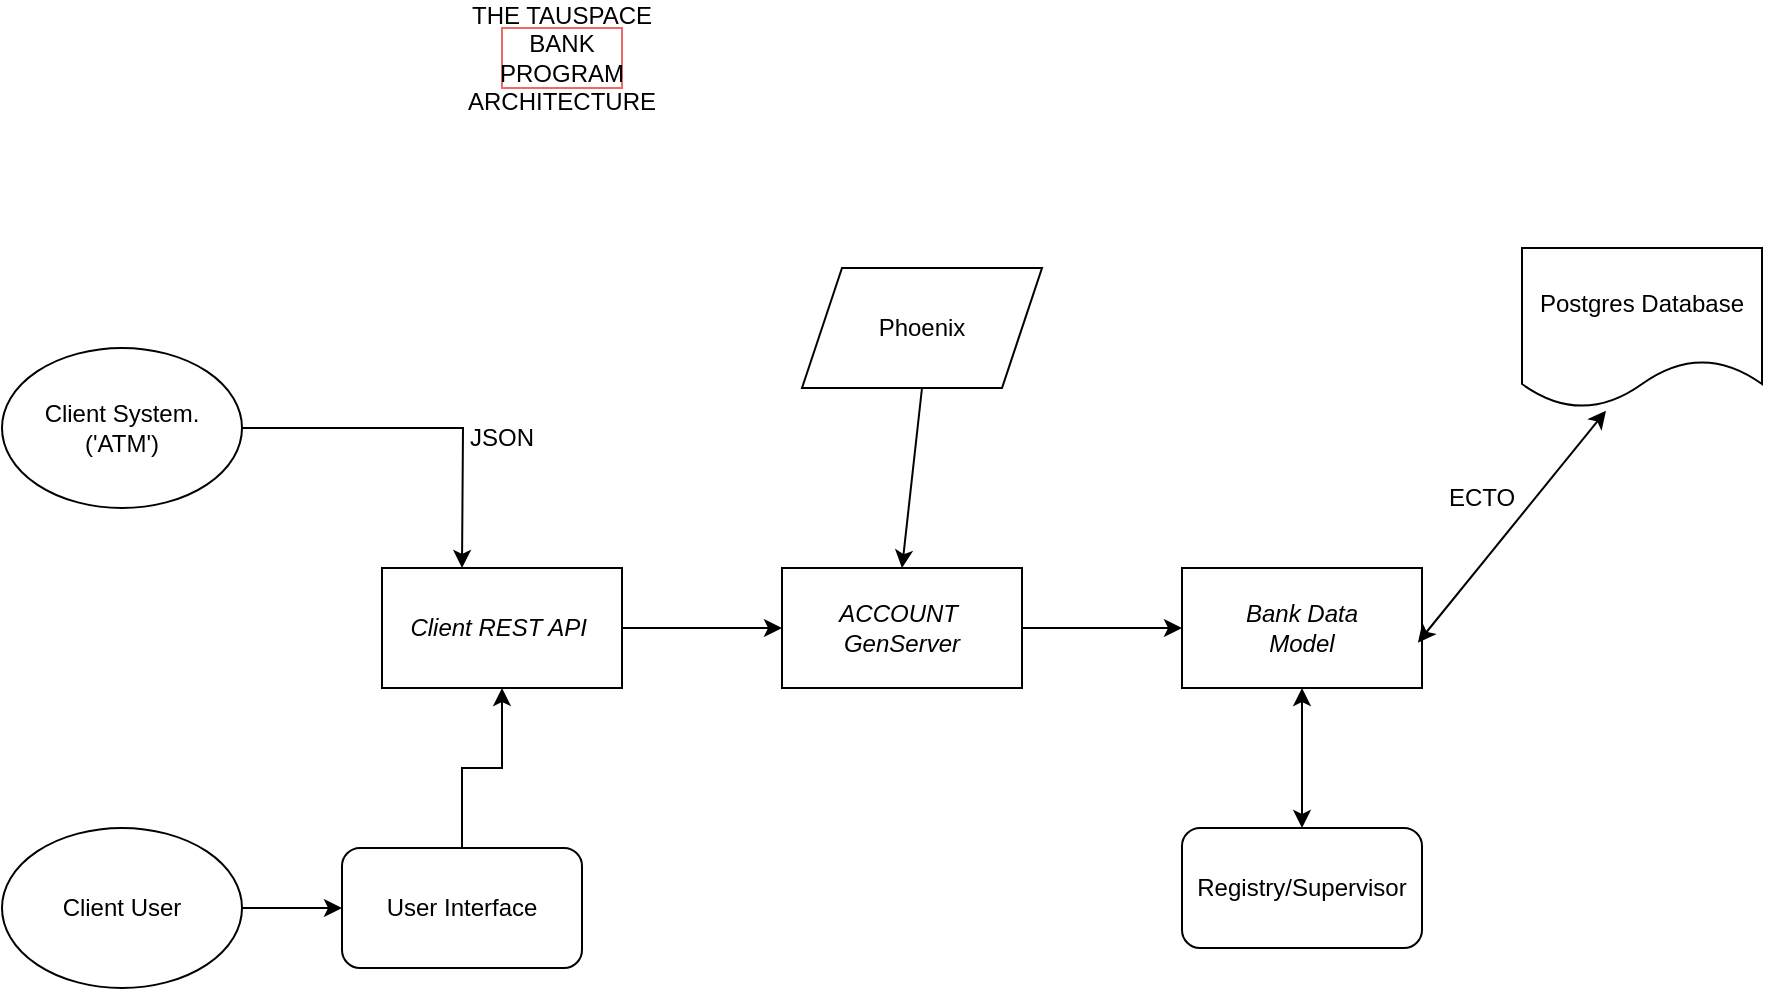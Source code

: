 <mxfile version="21.6.1" type="device">
  <diagram name="Page-1" id="D5XihtfsH5RFpaHhEKw4">
    <mxGraphModel dx="778" dy="495" grid="1" gridSize="10" guides="1" tooltips="1" connect="1" arrows="1" fold="1" page="1" pageScale="1" pageWidth="850" pageHeight="1100" math="0" shadow="0">
      <root>
        <mxCell id="0" />
        <mxCell id="1" parent="0" />
        <mxCell id="0P7jb8mBJZbu5w67jT8d-1" value="THE TAUSPACE BANK PROGRAM ARCHITECTURE" style="text;html=1;strokeColor=#EA6B66;fillColor=none;align=center;verticalAlign=middle;whiteSpace=wrap;rounded=0;" vertex="1" parent="1">
          <mxGeometry x="290" y="40" width="60" height="30" as="geometry" />
        </mxCell>
        <mxCell id="0P7jb8mBJZbu5w67jT8d-4" style="edgeStyle=orthogonalEdgeStyle;rounded=0;orthogonalLoop=1;jettySize=auto;html=1;exitX=1;exitY=0.5;exitDx=0;exitDy=0;" edge="1" parent="1" source="0P7jb8mBJZbu5w67jT8d-3">
          <mxGeometry relative="1" as="geometry">
            <mxPoint x="270" y="310" as="targetPoint" />
            <mxPoint x="200" y="210" as="sourcePoint" />
          </mxGeometry>
        </mxCell>
        <mxCell id="0P7jb8mBJZbu5w67jT8d-3" value="Client System.&lt;br&gt;(&#39;ATM&#39;)" style="ellipse;whiteSpace=wrap;html=1;" vertex="1" parent="1">
          <mxGeometry x="40" y="200" width="120" height="80" as="geometry" />
        </mxCell>
        <mxCell id="0P7jb8mBJZbu5w67jT8d-7" value="" style="edgeStyle=orthogonalEdgeStyle;rounded=0;orthogonalLoop=1;jettySize=auto;html=1;" edge="1" parent="1" source="0P7jb8mBJZbu5w67jT8d-5" target="0P7jb8mBJZbu5w67jT8d-6">
          <mxGeometry relative="1" as="geometry" />
        </mxCell>
        <mxCell id="0P7jb8mBJZbu5w67jT8d-5" value="&lt;i&gt;Client REST API&amp;nbsp;&lt;/i&gt;" style="rounded=0;whiteSpace=wrap;html=1;" vertex="1" parent="1">
          <mxGeometry x="230" y="310" width="120" height="60" as="geometry" />
        </mxCell>
        <mxCell id="0P7jb8mBJZbu5w67jT8d-9" value="" style="edgeStyle=orthogonalEdgeStyle;rounded=0;orthogonalLoop=1;jettySize=auto;html=1;" edge="1" parent="1" source="0P7jb8mBJZbu5w67jT8d-6" target="0P7jb8mBJZbu5w67jT8d-8">
          <mxGeometry relative="1" as="geometry" />
        </mxCell>
        <mxCell id="0P7jb8mBJZbu5w67jT8d-6" value="&lt;i&gt;ACCOUNT&amp;nbsp;&lt;br&gt;GenServer&lt;br&gt;&lt;/i&gt;" style="rounded=0;whiteSpace=wrap;html=1;" vertex="1" parent="1">
          <mxGeometry x="430" y="310" width="120" height="60" as="geometry" />
        </mxCell>
        <mxCell id="0P7jb8mBJZbu5w67jT8d-8" value="&lt;i&gt;Bank Data&lt;br&gt;Model&lt;br&gt;&lt;/i&gt;" style="rounded=0;whiteSpace=wrap;html=1;" vertex="1" parent="1">
          <mxGeometry x="630" y="310" width="120" height="60" as="geometry" />
        </mxCell>
        <mxCell id="0P7jb8mBJZbu5w67jT8d-11" style="edgeStyle=orthogonalEdgeStyle;rounded=0;orthogonalLoop=1;jettySize=auto;html=1;" edge="1" parent="1" source="0P7jb8mBJZbu5w67jT8d-10" target="0P7jb8mBJZbu5w67jT8d-12">
          <mxGeometry relative="1" as="geometry">
            <mxPoint x="210" y="480" as="targetPoint" />
          </mxGeometry>
        </mxCell>
        <mxCell id="0P7jb8mBJZbu5w67jT8d-10" value="Client User" style="ellipse;whiteSpace=wrap;html=1;" vertex="1" parent="1">
          <mxGeometry x="40" y="440" width="120" height="80" as="geometry" />
        </mxCell>
        <mxCell id="0P7jb8mBJZbu5w67jT8d-13" style="edgeStyle=orthogonalEdgeStyle;rounded=0;orthogonalLoop=1;jettySize=auto;html=1;entryX=0.5;entryY=1;entryDx=0;entryDy=0;" edge="1" parent="1" source="0P7jb8mBJZbu5w67jT8d-12" target="0P7jb8mBJZbu5w67jT8d-5">
          <mxGeometry relative="1" as="geometry" />
        </mxCell>
        <mxCell id="0P7jb8mBJZbu5w67jT8d-12" value="User Interface" style="rounded=1;whiteSpace=wrap;html=1;" vertex="1" parent="1">
          <mxGeometry x="210" y="450" width="120" height="60" as="geometry" />
        </mxCell>
        <mxCell id="0P7jb8mBJZbu5w67jT8d-14" value="Postgres Database" style="shape=document;whiteSpace=wrap;html=1;boundedLbl=1;rounded=0;" vertex="1" parent="1">
          <mxGeometry x="800" y="150" width="120" height="80" as="geometry" />
        </mxCell>
        <mxCell id="0P7jb8mBJZbu5w67jT8d-17" value="Registry/Supervisor" style="rounded=1;whiteSpace=wrap;html=1;" vertex="1" parent="1">
          <mxGeometry x="630" y="440" width="120" height="60" as="geometry" />
        </mxCell>
        <mxCell id="0P7jb8mBJZbu5w67jT8d-18" value="" style="endArrow=classic;startArrow=classic;html=1;rounded=0;exitX=0.5;exitY=0;exitDx=0;exitDy=0;" edge="1" parent="1" source="0P7jb8mBJZbu5w67jT8d-17">
          <mxGeometry width="50" height="50" relative="1" as="geometry">
            <mxPoint x="640" y="420" as="sourcePoint" />
            <mxPoint x="690" y="370" as="targetPoint" />
          </mxGeometry>
        </mxCell>
        <mxCell id="0P7jb8mBJZbu5w67jT8d-19" value="" style="endArrow=classic;startArrow=classic;html=1;rounded=0;exitX=0.983;exitY=0.622;exitDx=0;exitDy=0;exitPerimeter=0;entryX=0.35;entryY=1.017;entryDx=0;entryDy=0;entryPerimeter=0;" edge="1" parent="1" source="0P7jb8mBJZbu5w67jT8d-8" target="0P7jb8mBJZbu5w67jT8d-14">
          <mxGeometry width="50" height="50" relative="1" as="geometry">
            <mxPoint x="800" y="330" as="sourcePoint" />
            <mxPoint x="850" y="280" as="targetPoint" />
          </mxGeometry>
        </mxCell>
        <mxCell id="0P7jb8mBJZbu5w67jT8d-20" value="Phoenix" style="shape=parallelogram;perimeter=parallelogramPerimeter;whiteSpace=wrap;html=1;fixedSize=1;" vertex="1" parent="1">
          <mxGeometry x="440" y="160" width="120" height="60" as="geometry" />
        </mxCell>
        <mxCell id="0P7jb8mBJZbu5w67jT8d-21" value="" style="endArrow=classic;html=1;rounded=0;entryX=0.5;entryY=0;entryDx=0;entryDy=0;exitX=0.5;exitY=1;exitDx=0;exitDy=0;" edge="1" parent="1" source="0P7jb8mBJZbu5w67jT8d-20" target="0P7jb8mBJZbu5w67jT8d-6">
          <mxGeometry width="50" height="50" relative="1" as="geometry">
            <mxPoint x="420" y="280" as="sourcePoint" />
            <mxPoint x="470" y="230" as="targetPoint" />
          </mxGeometry>
        </mxCell>
        <mxCell id="0P7jb8mBJZbu5w67jT8d-23" value="ECTO" style="text;html=1;strokeColor=none;fillColor=none;align=center;verticalAlign=middle;whiteSpace=wrap;rounded=0;" vertex="1" parent="1">
          <mxGeometry x="750" y="260" width="60" height="30" as="geometry" />
        </mxCell>
        <mxCell id="0P7jb8mBJZbu5w67jT8d-24" value="JSON" style="text;html=1;strokeColor=none;fillColor=none;align=center;verticalAlign=middle;whiteSpace=wrap;rounded=0;" vertex="1" parent="1">
          <mxGeometry x="260" y="230" width="60" height="30" as="geometry" />
        </mxCell>
      </root>
    </mxGraphModel>
  </diagram>
</mxfile>
